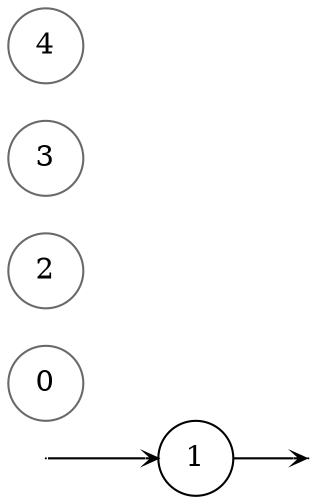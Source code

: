 digraph
{
  vcsn_context = "lat<letterset<char_letters(abcde)>, letterset<char_letters(abcde)>>, b"
  rankdir = LR
  edge [arrowhead = vee, arrowsize = .6]
  {
    node [shape = point, width = 0]
    I1
    F1
  }
  {
    node [shape = circle, style = rounded, width = 0.5]
    0 [color = DimGray]
    1
    2 [color = DimGray]
    3 [color = DimGray]
    4 [color = DimGray]
  }
  I1 -> 1
  1 -> F1
}
